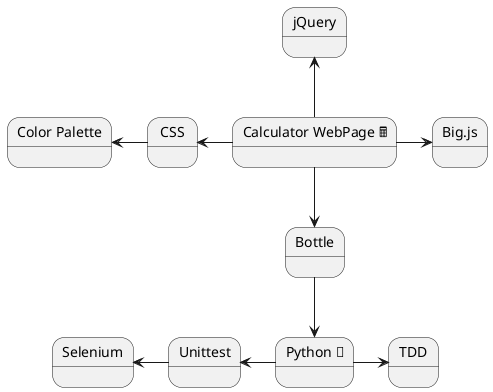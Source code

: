 @startuml
state j as "jQuery"
state bi as "Big.js"
state w as "Calculator WebPage 🖩"

state s as "Selenium"
state u as "Unittest"
state t as "TDD"
state p as "Python 🐍"

state b as "Bottle"
state c as "CSS"
state co as "Color Palette"


w-u-> j
w-r-> bi
w-l-> c
c-l-> co

w -d-> b
b -d-> p
p-l-> u
u-l-> s
p-r-> t

@enduml